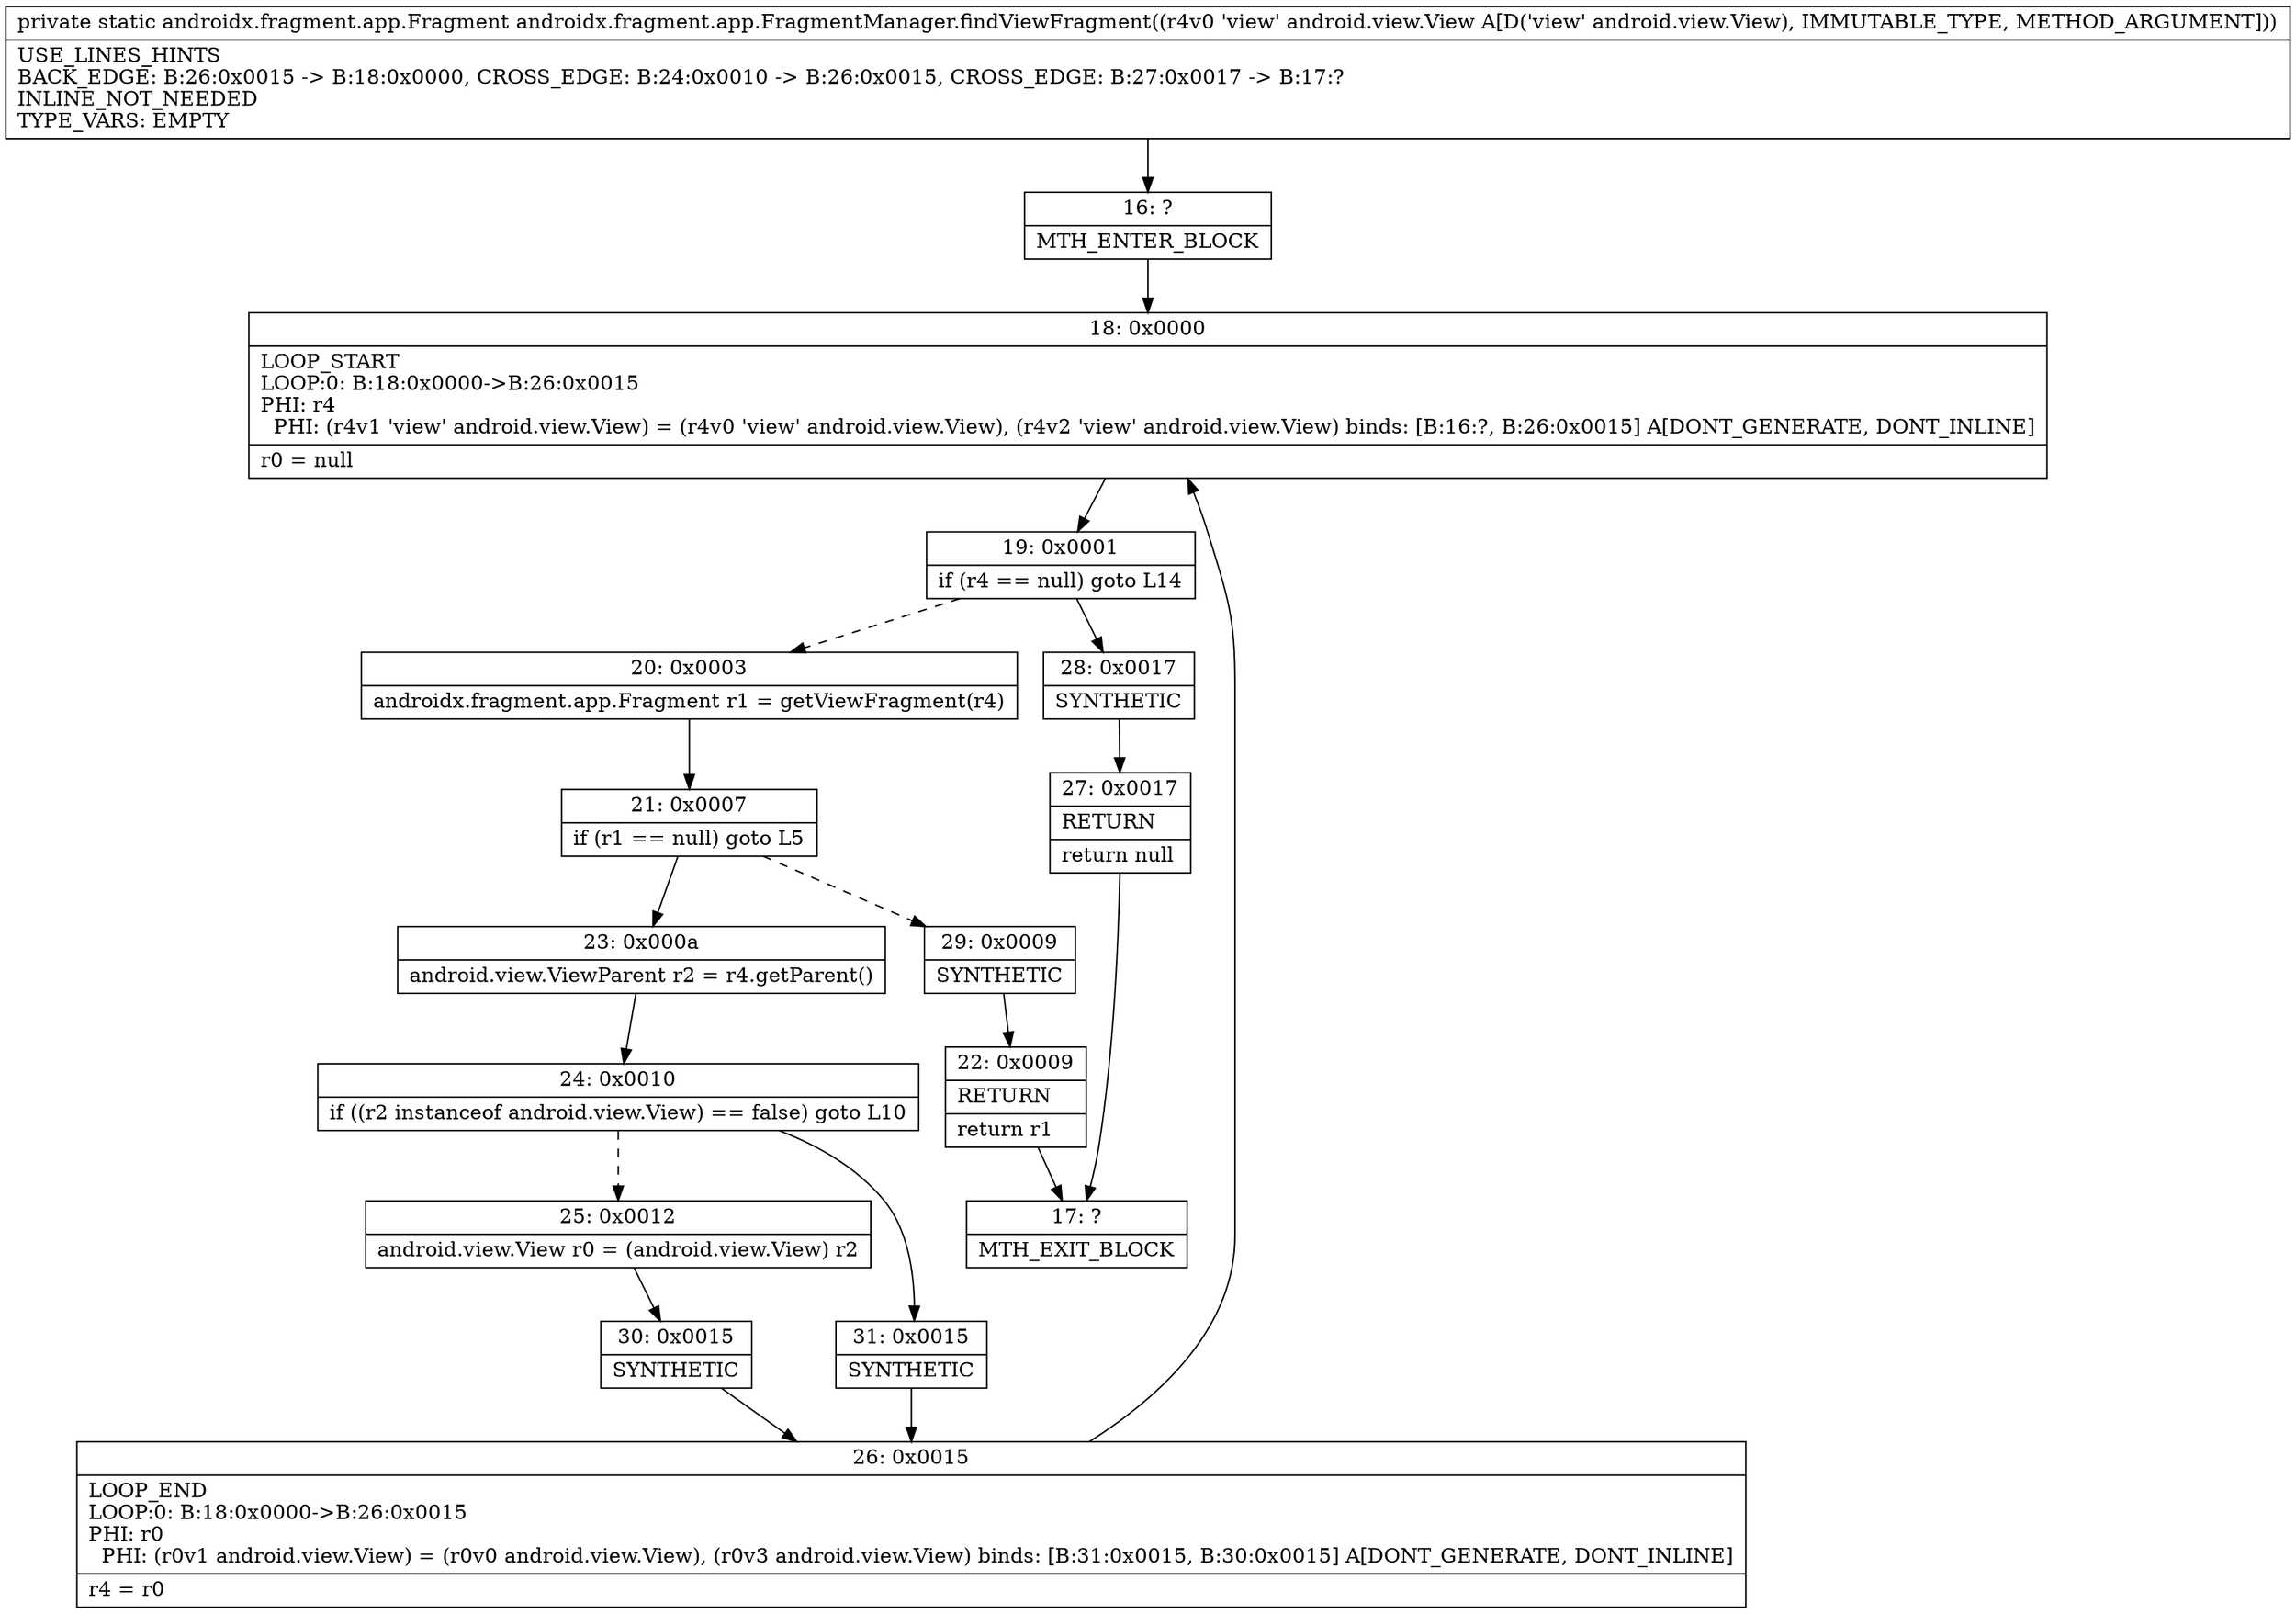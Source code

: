 digraph "CFG forandroidx.fragment.app.FragmentManager.findViewFragment(Landroid\/view\/View;)Landroidx\/fragment\/app\/Fragment;" {
Node_16 [shape=record,label="{16\:\ ?|MTH_ENTER_BLOCK\l}"];
Node_18 [shape=record,label="{18\:\ 0x0000|LOOP_START\lLOOP:0: B:18:0x0000\-\>B:26:0x0015\lPHI: r4 \l  PHI: (r4v1 'view' android.view.View) = (r4v0 'view' android.view.View), (r4v2 'view' android.view.View) binds: [B:16:?, B:26:0x0015] A[DONT_GENERATE, DONT_INLINE]\l|r0 = null\l}"];
Node_19 [shape=record,label="{19\:\ 0x0001|if (r4 == null) goto L14\l}"];
Node_20 [shape=record,label="{20\:\ 0x0003|androidx.fragment.app.Fragment r1 = getViewFragment(r4)\l}"];
Node_21 [shape=record,label="{21\:\ 0x0007|if (r1 == null) goto L5\l}"];
Node_23 [shape=record,label="{23\:\ 0x000a|android.view.ViewParent r2 = r4.getParent()\l}"];
Node_24 [shape=record,label="{24\:\ 0x0010|if ((r2 instanceof android.view.View) == false) goto L10\l}"];
Node_25 [shape=record,label="{25\:\ 0x0012|android.view.View r0 = (android.view.View) r2\l}"];
Node_30 [shape=record,label="{30\:\ 0x0015|SYNTHETIC\l}"];
Node_26 [shape=record,label="{26\:\ 0x0015|LOOP_END\lLOOP:0: B:18:0x0000\-\>B:26:0x0015\lPHI: r0 \l  PHI: (r0v1 android.view.View) = (r0v0 android.view.View), (r0v3 android.view.View) binds: [B:31:0x0015, B:30:0x0015] A[DONT_GENERATE, DONT_INLINE]\l|r4 = r0\l}"];
Node_31 [shape=record,label="{31\:\ 0x0015|SYNTHETIC\l}"];
Node_29 [shape=record,label="{29\:\ 0x0009|SYNTHETIC\l}"];
Node_22 [shape=record,label="{22\:\ 0x0009|RETURN\l|return r1\l}"];
Node_17 [shape=record,label="{17\:\ ?|MTH_EXIT_BLOCK\l}"];
Node_28 [shape=record,label="{28\:\ 0x0017|SYNTHETIC\l}"];
Node_27 [shape=record,label="{27\:\ 0x0017|RETURN\l|return null\l}"];
MethodNode[shape=record,label="{private static androidx.fragment.app.Fragment androidx.fragment.app.FragmentManager.findViewFragment((r4v0 'view' android.view.View A[D('view' android.view.View), IMMUTABLE_TYPE, METHOD_ARGUMENT]))  | USE_LINES_HINTS\lBACK_EDGE: B:26:0x0015 \-\> B:18:0x0000, CROSS_EDGE: B:24:0x0010 \-\> B:26:0x0015, CROSS_EDGE: B:27:0x0017 \-\> B:17:?\lINLINE_NOT_NEEDED\lTYPE_VARS: EMPTY\l}"];
MethodNode -> Node_16;Node_16 -> Node_18;
Node_18 -> Node_19;
Node_19 -> Node_20[style=dashed];
Node_19 -> Node_28;
Node_20 -> Node_21;
Node_21 -> Node_23;
Node_21 -> Node_29[style=dashed];
Node_23 -> Node_24;
Node_24 -> Node_25[style=dashed];
Node_24 -> Node_31;
Node_25 -> Node_30;
Node_30 -> Node_26;
Node_26 -> Node_18;
Node_31 -> Node_26;
Node_29 -> Node_22;
Node_22 -> Node_17;
Node_28 -> Node_27;
Node_27 -> Node_17;
}

